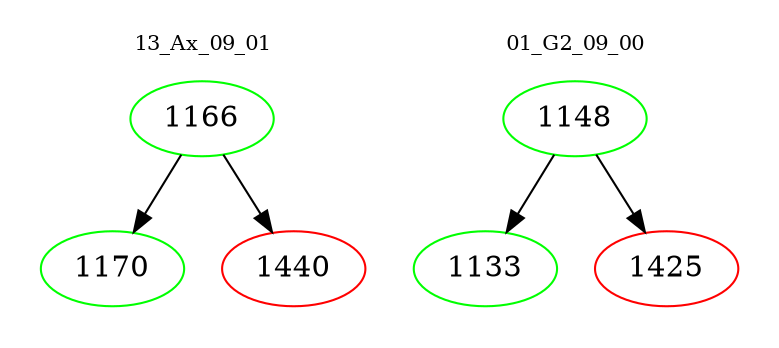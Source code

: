 digraph{
subgraph cluster_0 {
color = white
label = "13_Ax_09_01";
fontsize=10;
T0_1166 [label="1166", color="green"]
T0_1166 -> T0_1170 [color="black"]
T0_1170 [label="1170", color="green"]
T0_1166 -> T0_1440 [color="black"]
T0_1440 [label="1440", color="red"]
}
subgraph cluster_1 {
color = white
label = "01_G2_09_00";
fontsize=10;
T1_1148 [label="1148", color="green"]
T1_1148 -> T1_1133 [color="black"]
T1_1133 [label="1133", color="green"]
T1_1148 -> T1_1425 [color="black"]
T1_1425 [label="1425", color="red"]
}
}
